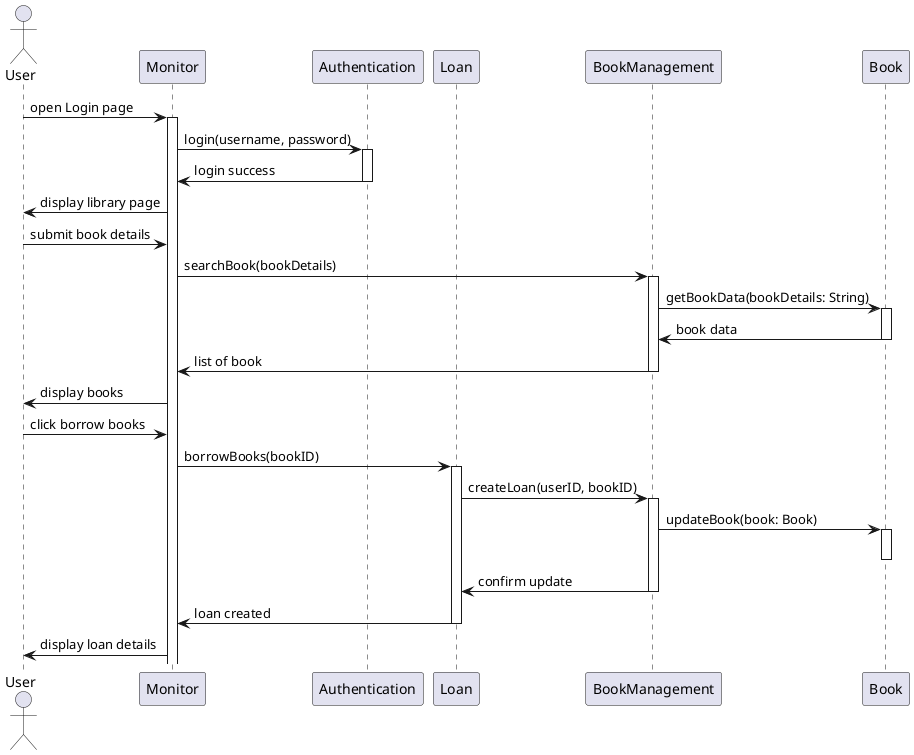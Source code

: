 @startuml
actor User
participant Monitor
participant Authentication
participant Loan
participant BookManagement
participant Book

User -> Monitor: open Login page
activate Monitor
Monitor -> Authentication: login(username, password)
activate Authentication
Authentication -> Monitor: login success
deactivate Authentication
Monitor -> User: display library page

User -> Monitor: submit book details
Monitor -> BookManagement: searchBook(bookDetails)
activate BookManagement
BookManagement -> Book: getBookData(bookDetails: String)
activate Book
Book -> BookManagement: book data
deactivate Book
BookManagement -> Monitor: list of book
deactivate BookManagement
Monitor -> User: display books


User -> Monitor: click borrow books
Monitor -> Loan: borrowBooks(bookID)
activate Loan

Loan -> BookManagement: createLoan(userID, bookID)
activate BookManagement
BookManagement -> Book: updateBook(book: Book)
activate Book
deactivate Book
BookManagement -> Loan: confirm update
deactivate BookManagement
Loan -> Monitor: loan created
deactivate Loan
Monitor -> User: display loan details
@enduml
